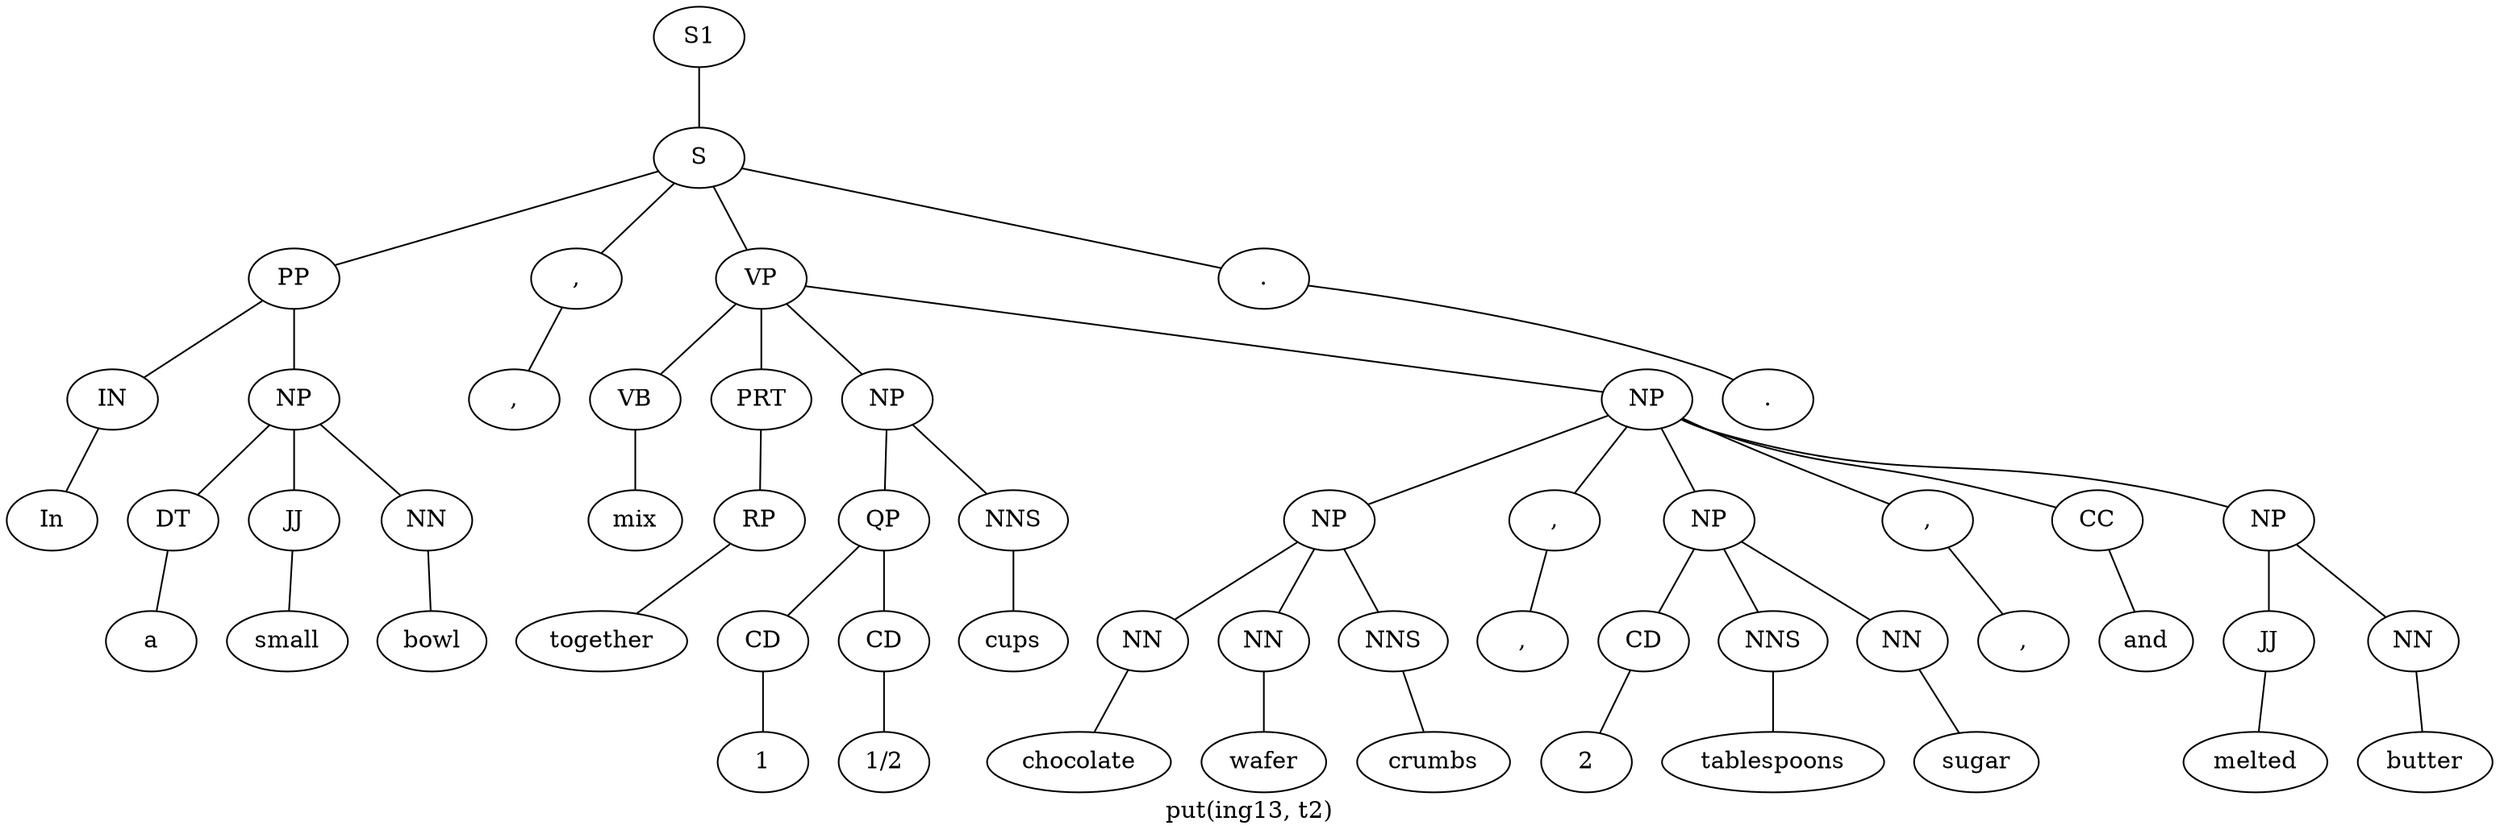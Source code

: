 graph SyntaxGraph {
	label = "put(ing13, t2)";
	Node0 [label="S1"];
	Node1 [label="S"];
	Node2 [label="PP"];
	Node3 [label="IN"];
	Node4 [label="In"];
	Node5 [label="NP"];
	Node6 [label="DT"];
	Node7 [label="a"];
	Node8 [label="JJ"];
	Node9 [label="small"];
	Node10 [label="NN"];
	Node11 [label="bowl"];
	Node12 [label=","];
	Node13 [label=","];
	Node14 [label="VP"];
	Node15 [label="VB"];
	Node16 [label="mix"];
	Node17 [label="PRT"];
	Node18 [label="RP"];
	Node19 [label="together"];
	Node20 [label="NP"];
	Node21 [label="QP"];
	Node22 [label="CD"];
	Node23 [label="1"];
	Node24 [label="CD"];
	Node25 [label="1/2"];
	Node26 [label="NNS"];
	Node27 [label="cups"];
	Node28 [label="NP"];
	Node29 [label="NP"];
	Node30 [label="NN"];
	Node31 [label="chocolate"];
	Node32 [label="NN"];
	Node33 [label="wafer"];
	Node34 [label="NNS"];
	Node35 [label="crumbs"];
	Node36 [label=","];
	Node37 [label=","];
	Node38 [label="NP"];
	Node39 [label="CD"];
	Node40 [label="2"];
	Node41 [label="NNS"];
	Node42 [label="tablespoons"];
	Node43 [label="NN"];
	Node44 [label="sugar"];
	Node45 [label=","];
	Node46 [label=","];
	Node47 [label="CC"];
	Node48 [label="and"];
	Node49 [label="NP"];
	Node50 [label="JJ"];
	Node51 [label="melted"];
	Node52 [label="NN"];
	Node53 [label="butter"];
	Node54 [label="."];
	Node55 [label="."];

	Node0 -- Node1;
	Node1 -- Node2;
	Node1 -- Node12;
	Node1 -- Node14;
	Node1 -- Node54;
	Node2 -- Node3;
	Node2 -- Node5;
	Node3 -- Node4;
	Node5 -- Node6;
	Node5 -- Node8;
	Node5 -- Node10;
	Node6 -- Node7;
	Node8 -- Node9;
	Node10 -- Node11;
	Node12 -- Node13;
	Node14 -- Node15;
	Node14 -- Node17;
	Node14 -- Node20;
	Node14 -- Node28;
	Node15 -- Node16;
	Node17 -- Node18;
	Node18 -- Node19;
	Node20 -- Node21;
	Node20 -- Node26;
	Node21 -- Node22;
	Node21 -- Node24;
	Node22 -- Node23;
	Node24 -- Node25;
	Node26 -- Node27;
	Node28 -- Node29;
	Node28 -- Node36;
	Node28 -- Node38;
	Node28 -- Node45;
	Node28 -- Node47;
	Node28 -- Node49;
	Node29 -- Node30;
	Node29 -- Node32;
	Node29 -- Node34;
	Node30 -- Node31;
	Node32 -- Node33;
	Node34 -- Node35;
	Node36 -- Node37;
	Node38 -- Node39;
	Node38 -- Node41;
	Node38 -- Node43;
	Node39 -- Node40;
	Node41 -- Node42;
	Node43 -- Node44;
	Node45 -- Node46;
	Node47 -- Node48;
	Node49 -- Node50;
	Node49 -- Node52;
	Node50 -- Node51;
	Node52 -- Node53;
	Node54 -- Node55;
}